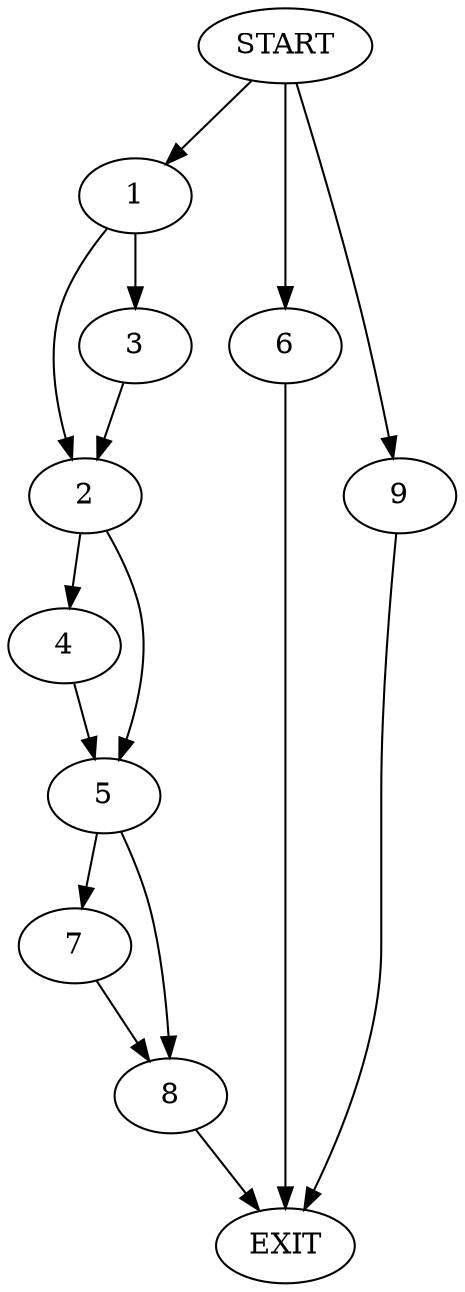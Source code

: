 digraph {
0 [label="START"]
10 [label="EXIT"]
0 -> 1
1 -> 2
1 -> 3
3 -> 2
2 -> 4
2 -> 5
0 -> 6
6 -> 10
5 -> 7
5 -> 8
4 -> 5
8 -> 10
7 -> 8
0 -> 9
9 -> 10
}
